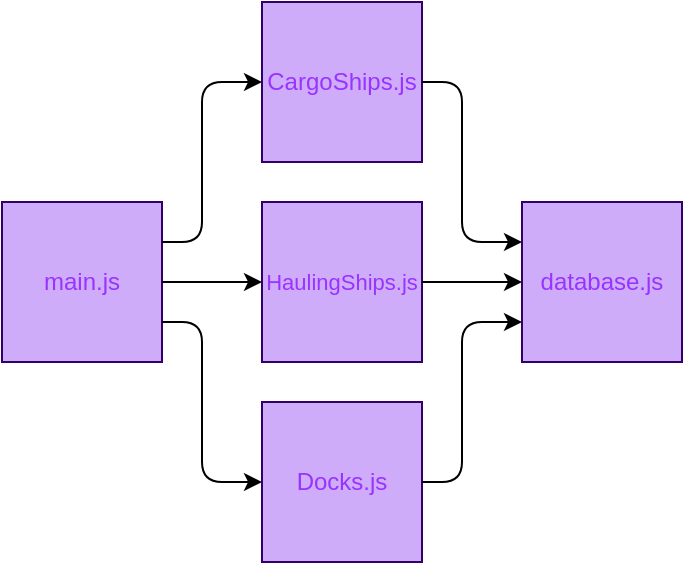 <mxfile>
    <diagram id="A3RRYCLE6_zSqLesJ3TD" name="Page-1">
        <mxGraphModel dx="840" dy="800" grid="1" gridSize="10" guides="1" tooltips="1" connect="1" arrows="1" fold="1" page="1" pageScale="1" pageWidth="850" pageHeight="1100" math="0" shadow="0">
            <root>
                <mxCell id="0"/>
                <mxCell id="1" parent="0"/>
                <mxCell id="2" value="&lt;font color=&quot;#9933ff&quot;&gt;CargoShips.js&lt;/font&gt;" style="whiteSpace=wrap;html=1;aspect=fixed;fillColor=#CFACFA;strokeColor=#330066;" vertex="1" parent="1">
                    <mxGeometry x="388" y="356" width="80" height="80" as="geometry"/>
                </mxCell>
                <mxCell id="3" value="&lt;font style=&quot;font-size: 11px;&quot; color=&quot;#9933ff&quot;&gt;HaulingShips.js&lt;/font&gt;" style="whiteSpace=wrap;html=1;aspect=fixed;fillColor=#CFACFA;strokeColor=#330066;" vertex="1" parent="1">
                    <mxGeometry x="388" y="456" width="80" height="80" as="geometry"/>
                </mxCell>
                <mxCell id="4" value="&lt;font color=&quot;#9933ff&quot;&gt;Docks.js&lt;/font&gt;" style="whiteSpace=wrap;html=1;aspect=fixed;fillColor=#CFACFA;strokeColor=#330066;" vertex="1" parent="1">
                    <mxGeometry x="388" y="556" width="80" height="80" as="geometry"/>
                </mxCell>
                <mxCell id="5" value="&lt;font color=&quot;#9933ff&quot;&gt;main.js&lt;/font&gt;" style="whiteSpace=wrap;html=1;aspect=fixed;fillColor=#CFACFA;strokeColor=#330066;" vertex="1" parent="1">
                    <mxGeometry x="258" y="456" width="80" height="80" as="geometry"/>
                </mxCell>
                <mxCell id="6" value="&lt;font color=&quot;#9933ff&quot;&gt;database.js&lt;/font&gt;" style="whiteSpace=wrap;html=1;aspect=fixed;fillColor=#CFACFA;strokeColor=#330066;" vertex="1" parent="1">
                    <mxGeometry x="518" y="456" width="80" height="80" as="geometry"/>
                </mxCell>
                <mxCell id="7" value="" style="endArrow=classic;html=1;fontSize=11;fontColor=#9933FF;exitX=1;exitY=0.25;exitDx=0;exitDy=0;entryX=0;entryY=0.5;entryDx=0;entryDy=0;" edge="1" parent="1" source="5" target="2">
                    <mxGeometry width="50" height="50" relative="1" as="geometry">
                        <mxPoint x="378" y="596" as="sourcePoint"/>
                        <mxPoint x="368" y="396" as="targetPoint"/>
                        <Array as="points">
                            <mxPoint x="358" y="476"/>
                            <mxPoint x="358" y="396"/>
                        </Array>
                    </mxGeometry>
                </mxCell>
                <mxCell id="8" value="" style="endArrow=classic;html=1;fontSize=11;fontColor=#9933FF;exitX=1;exitY=0.5;exitDx=0;exitDy=0;entryX=0;entryY=0.5;entryDx=0;entryDy=0;" edge="1" parent="1" source="5" target="3">
                    <mxGeometry width="50" height="50" relative="1" as="geometry">
                        <mxPoint x="378" y="606" as="sourcePoint"/>
                        <mxPoint x="428" y="556" as="targetPoint"/>
                    </mxGeometry>
                </mxCell>
                <mxCell id="9" value="" style="endArrow=classic;html=1;fontSize=11;fontColor=#9933FF;exitX=1;exitY=0.75;exitDx=0;exitDy=0;entryX=0;entryY=0.5;entryDx=0;entryDy=0;" edge="1" parent="1" source="5" target="4">
                    <mxGeometry width="50" height="50" relative="1" as="geometry">
                        <mxPoint x="248" y="621" as="sourcePoint"/>
                        <mxPoint x="298" y="571" as="targetPoint"/>
                        <Array as="points">
                            <mxPoint x="358" y="516"/>
                            <mxPoint x="358" y="596"/>
                        </Array>
                    </mxGeometry>
                </mxCell>
                <mxCell id="10" value="" style="endArrow=classic;html=1;fontSize=11;fontColor=#9933FF;exitX=1;exitY=0.5;exitDx=0;exitDy=0;entryX=0;entryY=0.25;entryDx=0;entryDy=0;" edge="1" parent="1" source="2" target="6">
                    <mxGeometry width="50" height="50" relative="1" as="geometry">
                        <mxPoint x="493" y="406" as="sourcePoint"/>
                        <mxPoint x="543" y="356" as="targetPoint"/>
                        <Array as="points">
                            <mxPoint x="488" y="396"/>
                            <mxPoint x="488" y="476"/>
                        </Array>
                    </mxGeometry>
                </mxCell>
                <mxCell id="15" value="" style="endArrow=classic;html=1;fontSize=11;fontColor=#9933FF;entryX=0;entryY=0.5;entryDx=0;entryDy=0;exitX=1;exitY=0.5;exitDx=0;exitDy=0;" edge="1" parent="1" source="3" target="6">
                    <mxGeometry width="50" height="50" relative="1" as="geometry">
                        <mxPoint x="478" y="495.5" as="sourcePoint"/>
                        <mxPoint x="518" y="495.5" as="targetPoint"/>
                    </mxGeometry>
                </mxCell>
                <mxCell id="16" value="" style="endArrow=classic;html=1;fontSize=11;fontColor=#9933FF;exitX=1;exitY=0.5;exitDx=0;exitDy=0;entryX=0;entryY=0.75;entryDx=0;entryDy=0;" edge="1" parent="1" source="4" target="6">
                    <mxGeometry width="50" height="50" relative="1" as="geometry">
                        <mxPoint x="498" y="616" as="sourcePoint"/>
                        <mxPoint x="488" y="516" as="targetPoint"/>
                        <Array as="points">
                            <mxPoint x="488" y="596"/>
                            <mxPoint x="488" y="516"/>
                        </Array>
                    </mxGeometry>
                </mxCell>
            </root>
        </mxGraphModel>
    </diagram>
</mxfile>
